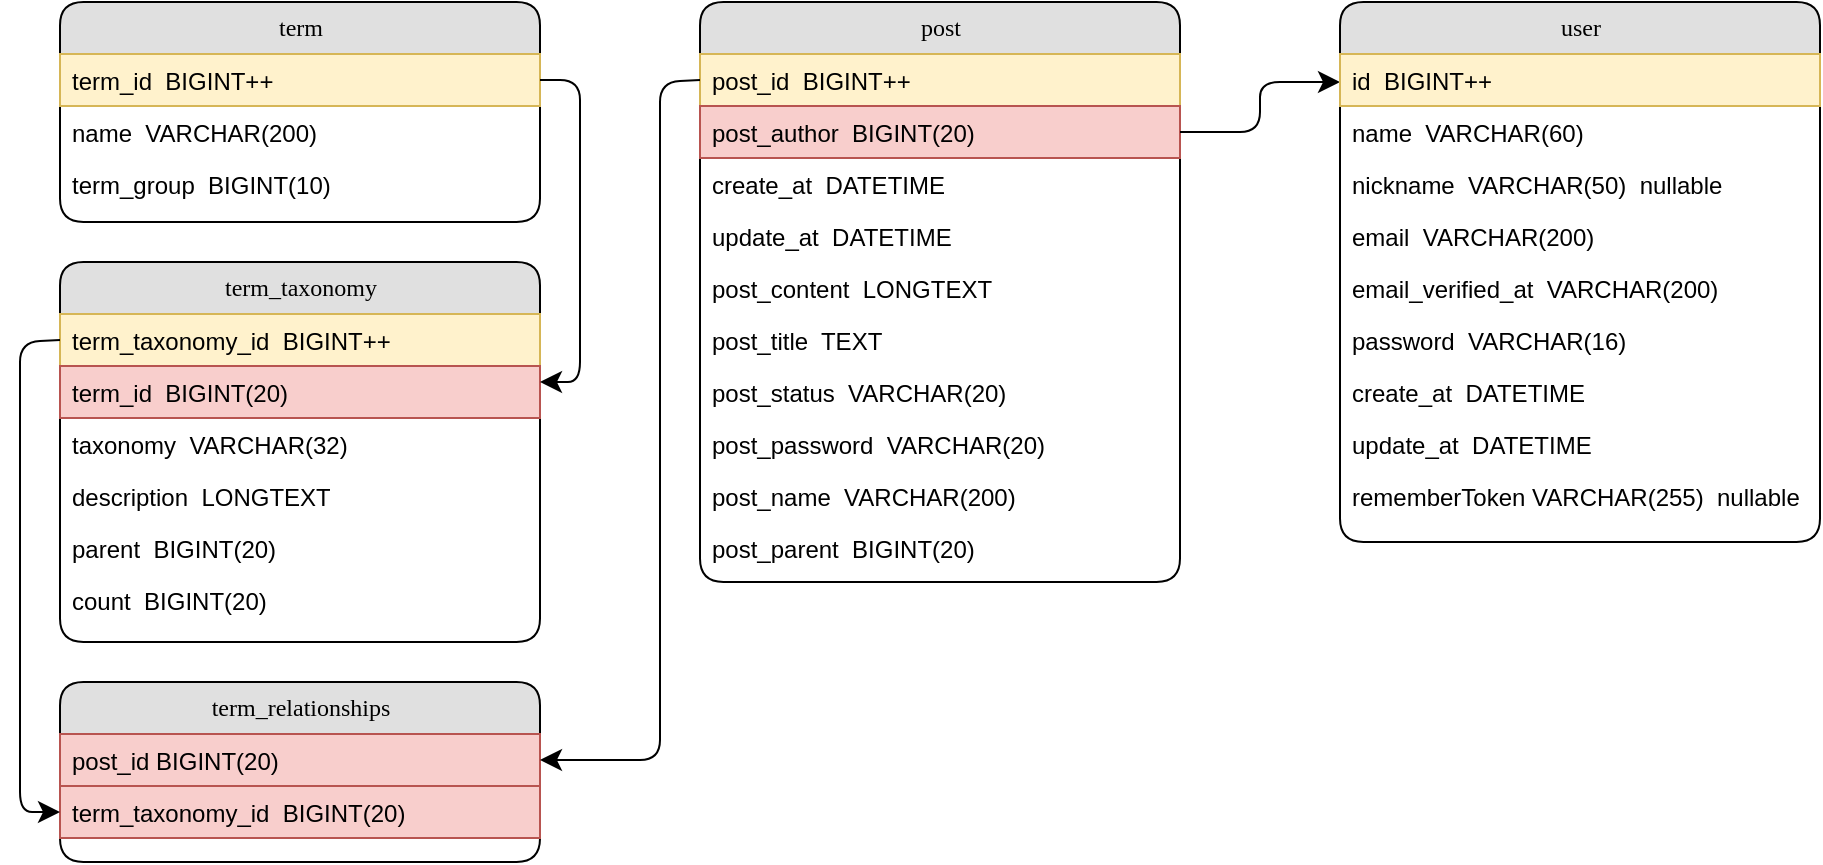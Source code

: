<mxfile version="14.7.0" type="github">
  <diagram name="Page-1" id="b520641d-4fe3-3701-9064-5fc419738815">
    <mxGraphModel dx="844" dy="443" grid="1" gridSize="10" guides="1" tooltips="1" connect="1" arrows="1" fold="1" page="1" pageScale="1" pageWidth="1100" pageHeight="850" background="#ffffff" math="0" shadow="0">
      <root>
        <mxCell id="0" />
        <mxCell id="1" parent="0" />
        <mxCell id="21ea969265ad0168-6" value="term" style="swimlane;html=1;fontStyle=0;childLayout=stackLayout;horizontal=1;startSize=26;fillColor=#e0e0e0;horizontalStack=0;resizeParent=1;resizeLast=0;collapsible=1;marginBottom=0;swimlaneFillColor=#ffffff;align=center;rounded=1;shadow=0;comic=0;labelBackgroundColor=none;strokeWidth=1;fontFamily=Verdana;fontSize=12" parent="1" vertex="1">
          <mxGeometry x="120" y="200" width="240" height="110" as="geometry" />
        </mxCell>
        <mxCell id="21ea969265ad0168-7" value="term_id&amp;nbsp; BIGINT++" style="text;html=1;strokeColor=#d6b656;fillColor=#fff2cc;spacingLeft=4;spacingRight=4;whiteSpace=wrap;overflow=hidden;rotatable=0;points=[[0,0.5],[1,0.5]];portConstraint=eastwest;" parent="21ea969265ad0168-6" vertex="1">
          <mxGeometry y="26" width="240" height="26" as="geometry" />
        </mxCell>
        <mxCell id="21ea969265ad0168-8" value="name&amp;nbsp; VARCHAR(200)" style="text;html=1;strokeColor=none;fillColor=none;spacingLeft=4;spacingRight=4;whiteSpace=wrap;overflow=hidden;rotatable=0;points=[[0,0.5],[1,0.5]];portConstraint=eastwest;" parent="21ea969265ad0168-6" vertex="1">
          <mxGeometry y="52" width="240" height="26" as="geometry" />
        </mxCell>
        <mxCell id="5qSjQmurioE848joQkG1-23" value="term_group&amp;nbsp; BIGINT(10)" style="text;html=1;strokeColor=none;fillColor=none;spacingLeft=4;spacingRight=4;whiteSpace=wrap;overflow=hidden;rotatable=0;points=[[0,0.5],[1,0.5]];portConstraint=eastwest;" parent="21ea969265ad0168-6" vertex="1">
          <mxGeometry y="78" width="240" height="26" as="geometry" />
        </mxCell>
        <mxCell id="21ea969265ad0168-14" value="term_taxonomy" style="swimlane;html=1;fontStyle=0;childLayout=stackLayout;horizontal=1;startSize=26;fillColor=#e0e0e0;horizontalStack=0;resizeParent=1;resizeLast=0;collapsible=1;marginBottom=0;swimlaneFillColor=#ffffff;align=center;rounded=1;shadow=0;comic=0;labelBackgroundColor=none;strokeWidth=1;fontFamily=Verdana;fontSize=12" parent="1" vertex="1">
          <mxGeometry x="120" y="330" width="240" height="190" as="geometry" />
        </mxCell>
        <mxCell id="21ea969265ad0168-15" value="term_taxonomy_id&amp;nbsp; BIGINT++" style="text;html=1;strokeColor=#d6b656;fillColor=#fff2cc;spacingLeft=4;spacingRight=4;whiteSpace=wrap;overflow=hidden;rotatable=0;points=[[0,0.5],[1,0.5]];portConstraint=eastwest;" parent="21ea969265ad0168-14" vertex="1">
          <mxGeometry y="26" width="240" height="26" as="geometry" />
        </mxCell>
        <mxCell id="21ea969265ad0168-16" value="term_id&amp;nbsp; BIGINT(20)" style="text;html=1;strokeColor=#b85450;fillColor=#f8cecc;spacingLeft=4;spacingRight=4;whiteSpace=wrap;overflow=hidden;rotatable=0;points=[[0,0.5],[1,0.5]];portConstraint=eastwest;" parent="21ea969265ad0168-14" vertex="1">
          <mxGeometry y="52" width="240" height="26" as="geometry" />
        </mxCell>
        <mxCell id="21ea969265ad0168-17" value="taxonomy&amp;nbsp; VARCHAR(32)" style="text;html=1;strokeColor=none;fillColor=none;spacingLeft=4;spacingRight=4;whiteSpace=wrap;overflow=hidden;rotatable=0;points=[[0,0.5],[1,0.5]];portConstraint=eastwest;" parent="21ea969265ad0168-14" vertex="1">
          <mxGeometry y="78" width="240" height="26" as="geometry" />
        </mxCell>
        <mxCell id="DdJmHbsdfl5tafAbbfcc-1" value="description&amp;nbsp; LONGTEXT" style="text;html=1;strokeColor=none;fillColor=none;spacingLeft=4;spacingRight=4;whiteSpace=wrap;overflow=hidden;rotatable=0;points=[[0,0.5],[1,0.5]];portConstraint=eastwest;" vertex="1" parent="21ea969265ad0168-14">
          <mxGeometry y="104" width="240" height="26" as="geometry" />
        </mxCell>
        <mxCell id="5qSjQmurioE848joQkG1-26" value="parent&amp;nbsp; BIGINT(20)" style="text;html=1;strokeColor=none;fillColor=none;spacingLeft=4;spacingRight=4;whiteSpace=wrap;overflow=hidden;rotatable=0;points=[[0,0.5],[1,0.5]];portConstraint=eastwest;" parent="21ea969265ad0168-14" vertex="1">
          <mxGeometry y="130" width="240" height="26" as="geometry" />
        </mxCell>
        <mxCell id="5qSjQmurioE848joQkG1-27" value="count&amp;nbsp; BIGINT(20)" style="text;html=1;strokeColor=none;fillColor=none;spacingLeft=4;spacingRight=4;whiteSpace=wrap;overflow=hidden;rotatable=0;points=[[0,0.5],[1,0.5]];portConstraint=eastwest;" parent="21ea969265ad0168-14" vertex="1">
          <mxGeometry y="156" width="240" height="26" as="geometry" />
        </mxCell>
        <mxCell id="21ea969265ad0168-18" value="term_relationships" style="swimlane;html=1;fontStyle=0;childLayout=stackLayout;horizontal=1;startSize=26;fillColor=#e0e0e0;horizontalStack=0;resizeParent=1;resizeLast=0;collapsible=1;marginBottom=0;swimlaneFillColor=#ffffff;align=center;rounded=1;shadow=0;comic=0;labelBackgroundColor=none;strokeWidth=1;fontFamily=Verdana;fontSize=12" parent="1" vertex="1">
          <mxGeometry x="120" y="540" width="240" height="90" as="geometry" />
        </mxCell>
        <mxCell id="21ea969265ad0168-19" value="post_id BIGINT(20)" style="text;html=1;strokeColor=#b85450;fillColor=#f8cecc;spacingLeft=4;spacingRight=4;whiteSpace=wrap;overflow=hidden;rotatable=0;points=[[0,0.5],[1,0.5]];portConstraint=eastwest;" parent="21ea969265ad0168-18" vertex="1">
          <mxGeometry y="26" width="240" height="26" as="geometry" />
        </mxCell>
        <mxCell id="DdJmHbsdfl5tafAbbfcc-2" value="term_taxonomy_id&amp;nbsp; BIGINT(20)" style="text;html=1;strokeColor=#b85450;fillColor=#f8cecc;spacingLeft=4;spacingRight=4;whiteSpace=wrap;overflow=hidden;rotatable=0;points=[[0,0.5],[1,0.5]];portConstraint=eastwest;" vertex="1" parent="21ea969265ad0168-18">
          <mxGeometry y="52" width="240" height="26" as="geometry" />
        </mxCell>
        <mxCell id="21ea969265ad0168-22" value="post" style="swimlane;html=1;fontStyle=0;childLayout=stackLayout;horizontal=1;startSize=26;fillColor=#e0e0e0;horizontalStack=0;resizeParent=1;resizeLast=0;collapsible=1;marginBottom=0;swimlaneFillColor=#ffffff;align=center;rounded=1;shadow=0;comic=0;labelBackgroundColor=none;strokeWidth=1;fontFamily=Verdana;fontSize=12" parent="1" vertex="1">
          <mxGeometry x="440" y="200" width="240" height="290" as="geometry" />
        </mxCell>
        <mxCell id="21ea969265ad0168-23" value="post_id&amp;nbsp; BIGINT++" style="text;html=1;strokeColor=#d6b656;fillColor=#fff2cc;spacingLeft=4;spacingRight=4;whiteSpace=wrap;overflow=hidden;rotatable=0;points=[[0,0.5],[1,0.5]];portConstraint=eastwest;" parent="21ea969265ad0168-22" vertex="1">
          <mxGeometry y="26" width="240" height="26" as="geometry" />
        </mxCell>
        <mxCell id="21ea969265ad0168-24" value="post_author&amp;nbsp; BIGINT(20)" style="text;html=1;strokeColor=#b85450;fillColor=#f8cecc;spacingLeft=4;spacingRight=4;whiteSpace=wrap;overflow=hidden;rotatable=0;points=[[0,0.5],[1,0.5]];portConstraint=eastwest;" parent="21ea969265ad0168-22" vertex="1">
          <mxGeometry y="52" width="240" height="26" as="geometry" />
        </mxCell>
        <mxCell id="5qSjQmurioE848joQkG1-1" value="create_at&amp;nbsp; DATETIME" style="text;html=1;strokeColor=none;fillColor=none;spacingLeft=4;spacingRight=4;whiteSpace=wrap;overflow=hidden;rotatable=0;points=[[0,0.5],[1,0.5]];portConstraint=eastwest;" parent="21ea969265ad0168-22" vertex="1">
          <mxGeometry y="78" width="240" height="26" as="geometry" />
        </mxCell>
        <mxCell id="5qSjQmurioE848joQkG1-6" value="update_at&amp;nbsp; DATETIME" style="text;html=1;strokeColor=none;fillColor=none;spacingLeft=4;spacingRight=4;whiteSpace=wrap;overflow=hidden;rotatable=0;points=[[0,0.5],[1,0.5]];portConstraint=eastwest;" parent="21ea969265ad0168-22" vertex="1">
          <mxGeometry y="104" width="240" height="26" as="geometry" />
        </mxCell>
        <mxCell id="5qSjQmurioE848joQkG1-16" value="post_content&amp;nbsp; LONGTEXT" style="text;html=1;strokeColor=none;fillColor=none;spacingLeft=4;spacingRight=4;whiteSpace=wrap;overflow=hidden;rotatable=0;points=[[0,0.5],[1,0.5]];portConstraint=eastwest;" parent="21ea969265ad0168-22" vertex="1">
          <mxGeometry y="130" width="240" height="26" as="geometry" />
        </mxCell>
        <mxCell id="5qSjQmurioE848joQkG1-7" value="post_title&amp;nbsp; TEXT" style="text;html=1;strokeColor=none;fillColor=none;spacingLeft=4;spacingRight=4;whiteSpace=wrap;overflow=hidden;rotatable=0;points=[[0,0.5],[1,0.5]];portConstraint=eastwest;" parent="21ea969265ad0168-22" vertex="1">
          <mxGeometry y="156" width="240" height="26" as="geometry" />
        </mxCell>
        <mxCell id="5qSjQmurioE848joQkG1-9" value="post_status&amp;nbsp; VARCHAR(20)" style="text;html=1;strokeColor=none;fillColor=none;spacingLeft=4;spacingRight=4;whiteSpace=wrap;overflow=hidden;rotatable=0;points=[[0,0.5],[1,0.5]];portConstraint=eastwest;" parent="21ea969265ad0168-22" vertex="1">
          <mxGeometry y="182" width="240" height="26" as="geometry" />
        </mxCell>
        <mxCell id="5qSjQmurioE848joQkG1-10" value="post_password&amp;nbsp; VARCHAR(20)" style="text;html=1;strokeColor=none;fillColor=none;spacingLeft=4;spacingRight=4;whiteSpace=wrap;overflow=hidden;rotatable=0;points=[[0,0.5],[1,0.5]];portConstraint=eastwest;" parent="21ea969265ad0168-22" vertex="1">
          <mxGeometry y="208" width="240" height="26" as="geometry" />
        </mxCell>
        <mxCell id="5qSjQmurioE848joQkG1-11" value="post_name&amp;nbsp; VARCHAR(200)" style="text;html=1;strokeColor=none;fillColor=none;spacingLeft=4;spacingRight=4;whiteSpace=wrap;overflow=hidden;rotatable=0;points=[[0,0.5],[1,0.5]];portConstraint=eastwest;" parent="21ea969265ad0168-22" vertex="1">
          <mxGeometry y="234" width="240" height="26" as="geometry" />
        </mxCell>
        <mxCell id="5qSjQmurioE848joQkG1-14" value="post_parent&amp;nbsp; BIGINT(20)" style="text;html=1;strokeColor=none;fillColor=none;spacingLeft=4;spacingRight=4;whiteSpace=wrap;overflow=hidden;rotatable=0;points=[[0,0.5],[1,0.5]];portConstraint=eastwest;" parent="21ea969265ad0168-22" vertex="1">
          <mxGeometry y="260" width="240" height="26" as="geometry" />
        </mxCell>
        <mxCell id="21ea969265ad0168-36" style="edgeStyle=orthogonalEdgeStyle;html=1;labelBackgroundColor=none;startFill=0;startSize=8;endFill=1;endSize=8;fontFamily=Verdana;fontSize=12;" parent="1" edge="1">
          <mxGeometry relative="1" as="geometry">
            <mxPoint x="360" y="239" as="sourcePoint" />
            <mxPoint x="360" y="390" as="targetPoint" />
            <Array as="points">
              <mxPoint x="380" y="239" />
              <mxPoint x="380" y="390" />
              <mxPoint x="360" y="390" />
            </Array>
          </mxGeometry>
        </mxCell>
        <mxCell id="21ea969265ad0168-43" style="edgeStyle=orthogonalEdgeStyle;html=1;labelBackgroundColor=none;startFill=0;startSize=8;endFill=1;endSize=8;fontFamily=Verdana;fontSize=12;entryX=0;entryY=0.5;entryDx=0;entryDy=0;" parent="1" source="21ea969265ad0168-24" target="5qSjQmurioE848joQkG1-4" edge="1">
          <mxGeometry relative="1" as="geometry">
            <mxPoint x="850" y="255" as="targetPoint" />
            <Array as="points">
              <mxPoint x="720" y="265" />
              <mxPoint x="720" y="240" />
            </Array>
          </mxGeometry>
        </mxCell>
        <mxCell id="5qSjQmurioE848joQkG1-2" value="user" style="swimlane;html=1;fontStyle=0;childLayout=stackLayout;horizontal=1;startSize=26;fillColor=#e0e0e0;horizontalStack=0;resizeParent=1;resizeLast=0;collapsible=1;marginBottom=0;swimlaneFillColor=#ffffff;align=center;rounded=1;shadow=0;comic=0;labelBackgroundColor=none;strokeWidth=1;fontFamily=Verdana;fontSize=12" parent="1" vertex="1">
          <mxGeometry x="760" y="200" width="240" height="270" as="geometry" />
        </mxCell>
        <mxCell id="5qSjQmurioE848joQkG1-4" value="id&amp;nbsp; BIGINT++" style="text;html=1;strokeColor=#d6b656;fillColor=#fff2cc;spacingLeft=4;spacingRight=4;whiteSpace=wrap;overflow=hidden;rotatable=0;points=[[0,0.5],[1,0.5]];portConstraint=eastwest;" parent="5qSjQmurioE848joQkG1-2" vertex="1">
          <mxGeometry y="26" width="240" height="26" as="geometry" />
        </mxCell>
        <mxCell id="5qSjQmurioE848joQkG1-3" value="name&amp;nbsp; VARCHAR(60)" style="text;html=1;strokeColor=none;fillColor=none;spacingLeft=4;spacingRight=4;whiteSpace=wrap;overflow=hidden;rotatable=0;points=[[0,0.5],[1,0.5]];portConstraint=eastwest;" parent="5qSjQmurioE848joQkG1-2" vertex="1">
          <mxGeometry y="52" width="240" height="26" as="geometry" />
        </mxCell>
        <mxCell id="5qSjQmurioE848joQkG1-17" value="nickname&amp;nbsp; VARCHAR(50)&amp;nbsp; nullable" style="text;html=1;strokeColor=none;fillColor=none;spacingLeft=4;spacingRight=4;whiteSpace=wrap;overflow=hidden;rotatable=0;points=[[0,0.5],[1,0.5]];portConstraint=eastwest;" parent="5qSjQmurioE848joQkG1-2" vertex="1">
          <mxGeometry y="78" width="240" height="26" as="geometry" />
        </mxCell>
        <mxCell id="5qSjQmurioE848joQkG1-5" value="email&amp;nbsp; VARCHAR(200)" style="text;html=1;strokeColor=none;fillColor=none;spacingLeft=4;spacingRight=4;whiteSpace=wrap;overflow=hidden;rotatable=0;points=[[0,0.5],[1,0.5]];portConstraint=eastwest;" parent="5qSjQmurioE848joQkG1-2" vertex="1">
          <mxGeometry y="104" width="240" height="26" as="geometry" />
        </mxCell>
        <mxCell id="5qSjQmurioE848joQkG1-18" value="email_verified_at&amp;nbsp; VARCHAR(200)" style="text;html=1;strokeColor=none;fillColor=none;spacingLeft=4;spacingRight=4;whiteSpace=wrap;overflow=hidden;rotatable=0;points=[[0,0.5],[1,0.5]];portConstraint=eastwest;" parent="5qSjQmurioE848joQkG1-2" vertex="1">
          <mxGeometry y="130" width="240" height="26" as="geometry" />
        </mxCell>
        <mxCell id="5qSjQmurioE848joQkG1-20" value="password&amp;nbsp; VARCHAR(16)" style="text;html=1;strokeColor=none;fillColor=none;spacingLeft=4;spacingRight=4;whiteSpace=wrap;overflow=hidden;rotatable=0;points=[[0,0.5],[1,0.5]];portConstraint=eastwest;" parent="5qSjQmurioE848joQkG1-2" vertex="1">
          <mxGeometry y="156" width="240" height="26" as="geometry" />
        </mxCell>
        <mxCell id="5qSjQmurioE848joQkG1-22" value="create_at&amp;nbsp; DATETIME" style="text;html=1;strokeColor=none;fillColor=none;spacingLeft=4;spacingRight=4;whiteSpace=wrap;overflow=hidden;rotatable=0;points=[[0,0.5],[1,0.5]];portConstraint=eastwest;" parent="5qSjQmurioE848joQkG1-2" vertex="1">
          <mxGeometry y="182" width="240" height="26" as="geometry" />
        </mxCell>
        <mxCell id="Ww_KYxGxI59LGb4tTt7i-2" value="update_at&amp;nbsp; DATETIME" style="text;html=1;strokeColor=none;fillColor=none;spacingLeft=4;spacingRight=4;whiteSpace=wrap;overflow=hidden;rotatable=0;points=[[0,0.5],[1,0.5]];portConstraint=eastwest;" parent="5qSjQmurioE848joQkG1-2" vertex="1">
          <mxGeometry y="208" width="240" height="26" as="geometry" />
        </mxCell>
        <mxCell id="5qSjQmurioE848joQkG1-21" value="rememberToken VARCHAR(255)&amp;nbsp; nullable" style="text;html=1;strokeColor=none;fillColor=none;spacingLeft=4;spacingRight=4;whiteSpace=wrap;overflow=hidden;rotatable=0;points=[[0,0.5],[1,0.5]];portConstraint=eastwest;" parent="5qSjQmurioE848joQkG1-2" vertex="1">
          <mxGeometry y="234" width="240" height="26" as="geometry" />
        </mxCell>
        <mxCell id="5qSjQmurioE848joQkG1-29" style="edgeStyle=orthogonalEdgeStyle;html=1;labelBackgroundColor=none;startFill=0;startSize=8;endFill=1;endSize=8;fontFamily=Verdana;fontSize=12;exitX=0;exitY=0.5;exitDx=0;exitDy=0;entryX=0;entryY=0.5;entryDx=0;entryDy=0;" parent="1" edge="1" target="DdJmHbsdfl5tafAbbfcc-2" source="21ea969265ad0168-15">
          <mxGeometry relative="1" as="geometry">
            <mxPoint x="120" y="390" as="sourcePoint" />
            <mxPoint x="120" y="620" as="targetPoint" />
            <Array as="points">
              <mxPoint x="120" y="370" />
              <mxPoint x="100" y="370" />
              <mxPoint x="100" y="605" />
            </Array>
          </mxGeometry>
        </mxCell>
        <mxCell id="5qSjQmurioE848joQkG1-30" style="edgeStyle=orthogonalEdgeStyle;html=1;labelBackgroundColor=none;startFill=0;startSize=8;endFill=1;endSize=8;fontFamily=Verdana;fontSize=12;exitX=0;exitY=0.5;exitDx=0;exitDy=0;entryX=1;entryY=0.5;entryDx=0;entryDy=0;" parent="1" source="21ea969265ad0168-23" target="21ea969265ad0168-19" edge="1">
          <mxGeometry relative="1" as="geometry">
            <mxPoint x="400" y="240" as="sourcePoint" />
            <mxPoint x="400" y="466" as="targetPoint" />
            <Array as="points">
              <mxPoint x="440" y="240" />
              <mxPoint x="420" y="240" />
              <mxPoint x="420" y="579" />
            </Array>
          </mxGeometry>
        </mxCell>
      </root>
    </mxGraphModel>
  </diagram>
</mxfile>
